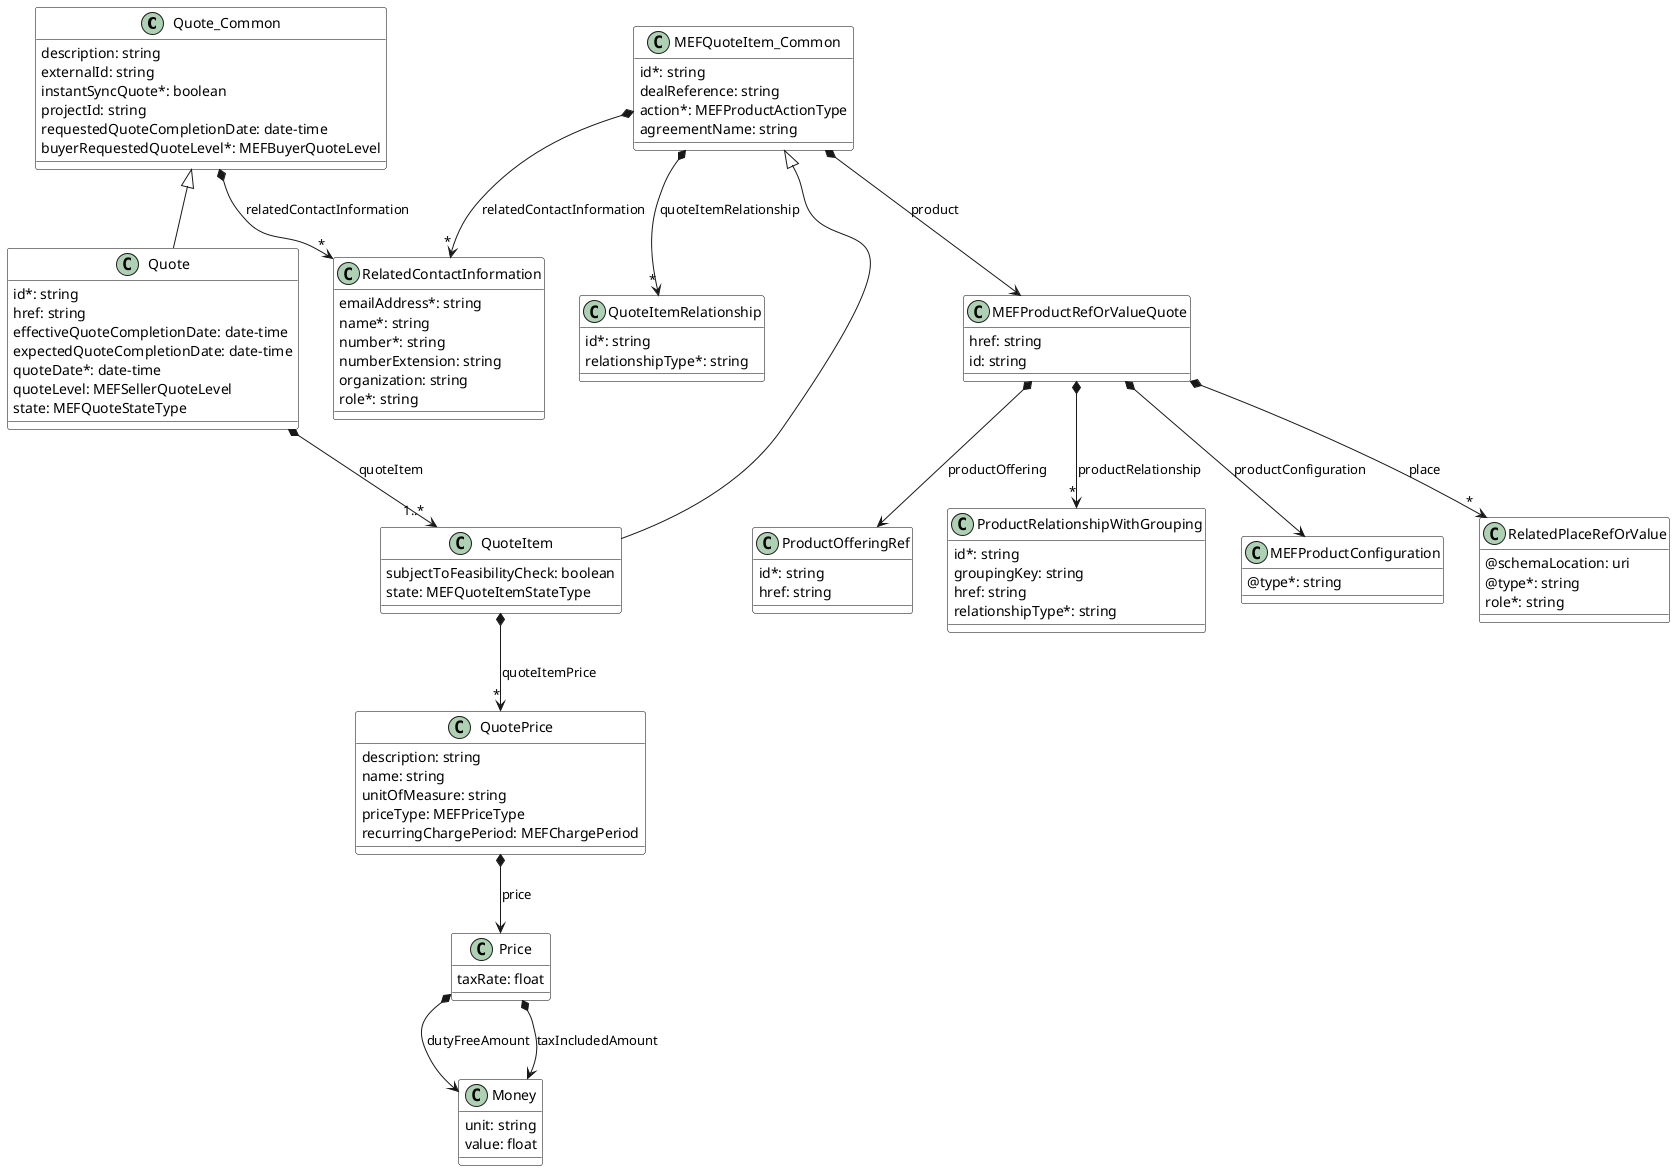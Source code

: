 @startuml
skinparam {
    ClassBackgroundColor White
    ClassBorderColor Black
}


class Quote_Common {

    description: string 
    externalId: string 
    instantSyncQuote*: boolean 
    projectId: string 
    requestedQuoteCompletionDate: date-time 
    buyerRequestedQuoteLevel*: MEFBuyerQuoteLevel 
}


Quote_Common *-->"*" RelatedContactInformation : relatedContactInformation


class MEFProductConfiguration {

    @type*: string 
}

class MEFProductRefOrValueQuote {

    href: string 
    id: string 
}

MEFProductRefOrValueQuote *-->"*" RelatedPlaceRefOrValue : place
MEFProductRefOrValueQuote *--> MEFProductConfiguration : productConfiguration
MEFProductRefOrValueQuote *--> ProductOfferingRef : productOffering
MEFProductRefOrValueQuote *-->"*" ProductRelationshipWithGrouping : productRelationship

class MEFQuoteItem_Common {

    id*: string 
    dealReference: string 
    action*: MEFProductActionType 
    agreementName: string 
}

MEFQuoteItem_Common *--> MEFProductRefOrValueQuote : product
MEFQuoteItem_Common *-->"*" QuoteItemRelationship : quoteItemRelationship
MEFQuoteItem_Common *-->"*" RelatedContactInformation : relatedContactInformation


class ProductOfferingRef {

    id*: string 
    href: string 
}



class ProductRelationshipWithGrouping {

    id*: string 
    groupingKey: string 
    href: string 
    relationshipType*: string 
}



class Quote {

    id*: string 
    href: string 
    effectiveQuoteCompletionDate: date-time 
    expectedQuoteCompletionDate: date-time 
    quoteDate*: date-time 
    quoteLevel: MEFSellerQuoteLevel 
    state: MEFQuoteStateType 
}
Quote_Common <|-- Quote

Quote *-->"1..*" QuoteItem : quoteItem

class QuoteItem {

    subjectToFeasibilityCheck: boolean 
    state: MEFQuoteItemStateType 
}
MEFQuoteItem_Common <|-- QuoteItem

QuoteItem *-->"*" QuotePrice : quoteItemPrice

class QuoteItemRelationship {

    id*: string 
    relationshipType*: string 
}



class QuotePrice {

    description: string 
    name: string 
    unitOfMeasure: string 
    priceType: MEFPriceType 
    recurringChargePeriod: MEFChargePeriod 
}

QuotePrice *--> Price : price

class RelatedContactInformation {

    emailAddress*: string 
    name*: string 
    number*: string 
    numberExtension: string 
    organization: string 
    role*: string 
}


class RelatedPlaceRefOrValue {

    @schemaLocation: uri 
    @type*: string 
    role*: string 
}


class Money {

    unit: string 
    value: float 
}



class Price {

    taxRate: float 
}

Price *--> Money : dutyFreeAmount
Price *--> Money : taxIncludedAmount



@enduml
